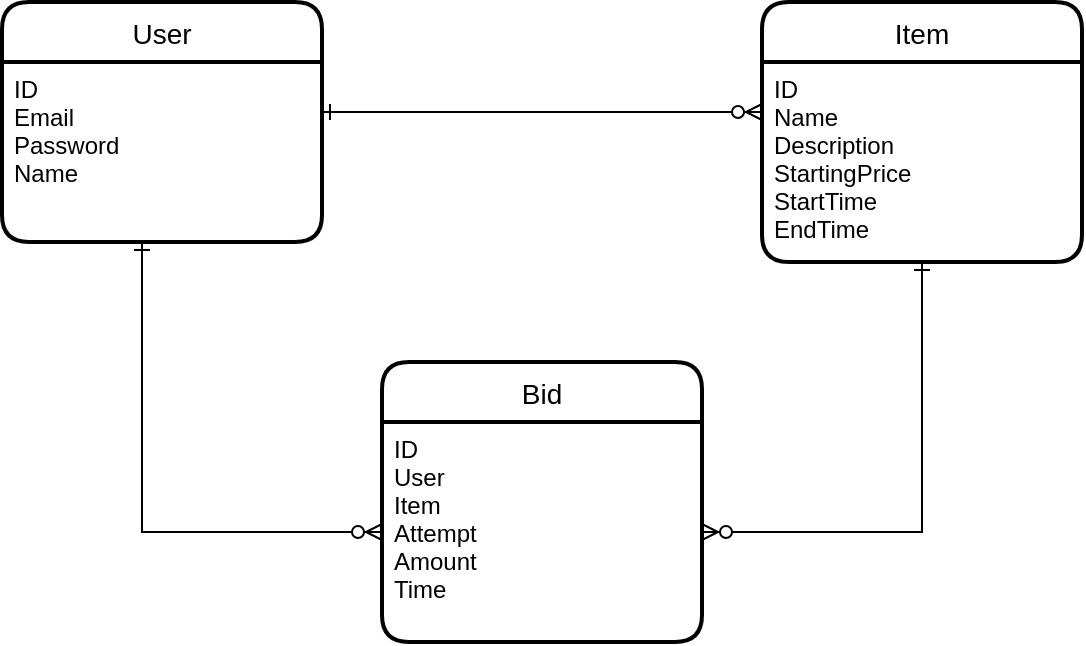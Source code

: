 <mxfile version="14.2.3" type="device"><diagram id="RirZiysjnRe5I-O-v3M8" name="Page-1"><mxGraphModel dx="782" dy="707" grid="1" gridSize="10" guides="1" tooltips="1" connect="1" arrows="1" fold="1" page="1" pageScale="1" pageWidth="827" pageHeight="1169" math="0" shadow="0"><root><mxCell id="0"/><mxCell id="1" parent="0"/><mxCell id="4aNOS3P7lB7IU8altpee-1" value="User" style="swimlane;childLayout=stackLayout;horizontal=1;startSize=30;horizontalStack=0;rounded=1;fontSize=14;fontStyle=0;strokeWidth=2;resizeParent=0;resizeLast=1;shadow=0;dashed=0;align=center;" vertex="1" parent="1"><mxGeometry x="120" y="40" width="160" height="120" as="geometry"/></mxCell><mxCell id="4aNOS3P7lB7IU8altpee-2" value="ID&#xA;Email&#xA;Password&#xA;Name&#xA;" style="align=left;strokeColor=none;fillColor=none;spacingLeft=4;fontSize=12;verticalAlign=top;resizable=0;rotatable=0;part=1;" vertex="1" parent="4aNOS3P7lB7IU8altpee-1"><mxGeometry y="30" width="160" height="90" as="geometry"/></mxCell><mxCell id="4aNOS3P7lB7IU8altpee-3" value="Item" style="swimlane;childLayout=stackLayout;horizontal=1;startSize=30;horizontalStack=0;rounded=1;fontSize=14;fontStyle=0;strokeWidth=2;resizeParent=0;resizeLast=1;shadow=0;dashed=0;align=center;" vertex="1" parent="1"><mxGeometry x="500" y="40" width="160" height="130" as="geometry"/></mxCell><mxCell id="4aNOS3P7lB7IU8altpee-4" value="ID&#xA;Name&#xA;Description&#xA;StartingPrice&#xA;StartTime&#xA;EndTime&#xA;" style="align=left;strokeColor=none;fillColor=none;spacingLeft=4;fontSize=12;verticalAlign=top;resizable=0;rotatable=0;part=1;" vertex="1" parent="4aNOS3P7lB7IU8altpee-3"><mxGeometry y="30" width="160" height="100" as="geometry"/></mxCell><mxCell id="4aNOS3P7lB7IU8altpee-6" style="edgeStyle=orthogonalEdgeStyle;rounded=0;orthogonalLoop=1;jettySize=auto;html=1;entryX=0;entryY=0.25;entryDx=0;entryDy=0;endArrow=ERzeroToMany;endFill=1;startArrow=ERone;startFill=0;" edge="1" parent="1" source="4aNOS3P7lB7IU8altpee-2" target="4aNOS3P7lB7IU8altpee-4"><mxGeometry relative="1" as="geometry"><Array as="points"><mxPoint x="330" y="95"/><mxPoint x="330" y="95"/></Array></mxGeometry></mxCell><mxCell id="4aNOS3P7lB7IU8altpee-7" value="Bid" style="swimlane;childLayout=stackLayout;horizontal=1;startSize=30;horizontalStack=0;rounded=1;fontSize=14;fontStyle=0;strokeWidth=2;resizeParent=0;resizeLast=1;shadow=0;dashed=0;align=center;" vertex="1" parent="1"><mxGeometry x="310" y="220" width="160" height="140" as="geometry"/></mxCell><mxCell id="4aNOS3P7lB7IU8altpee-8" value="ID&#xA;User&#xA;Item&#xA;Attempt&#xA;Amount&#xA;Time&#xA;" style="align=left;strokeColor=none;fillColor=none;spacingLeft=4;fontSize=12;verticalAlign=top;resizable=0;rotatable=0;part=1;" vertex="1" parent="4aNOS3P7lB7IU8altpee-7"><mxGeometry y="30" width="160" height="110" as="geometry"/></mxCell><mxCell id="4aNOS3P7lB7IU8altpee-9" style="edgeStyle=orthogonalEdgeStyle;rounded=0;orthogonalLoop=1;jettySize=auto;html=1;startArrow=ERzeroToMany;startFill=1;endArrow=ERone;endFill=0;" edge="1" parent="1" source="4aNOS3P7lB7IU8altpee-8" target="4aNOS3P7lB7IU8altpee-3"><mxGeometry relative="1" as="geometry"/></mxCell><mxCell id="4aNOS3P7lB7IU8altpee-10" style="edgeStyle=orthogonalEdgeStyle;rounded=0;orthogonalLoop=1;jettySize=auto;html=1;entryX=0;entryY=0.5;entryDx=0;entryDy=0;startArrow=ERone;startFill=0;endArrow=ERzeroToMany;endFill=1;" edge="1" parent="1" source="4aNOS3P7lB7IU8altpee-2" target="4aNOS3P7lB7IU8altpee-8"><mxGeometry relative="1" as="geometry"><Array as="points"><mxPoint x="190" y="305"/></Array></mxGeometry></mxCell></root></mxGraphModel></diagram></mxfile>